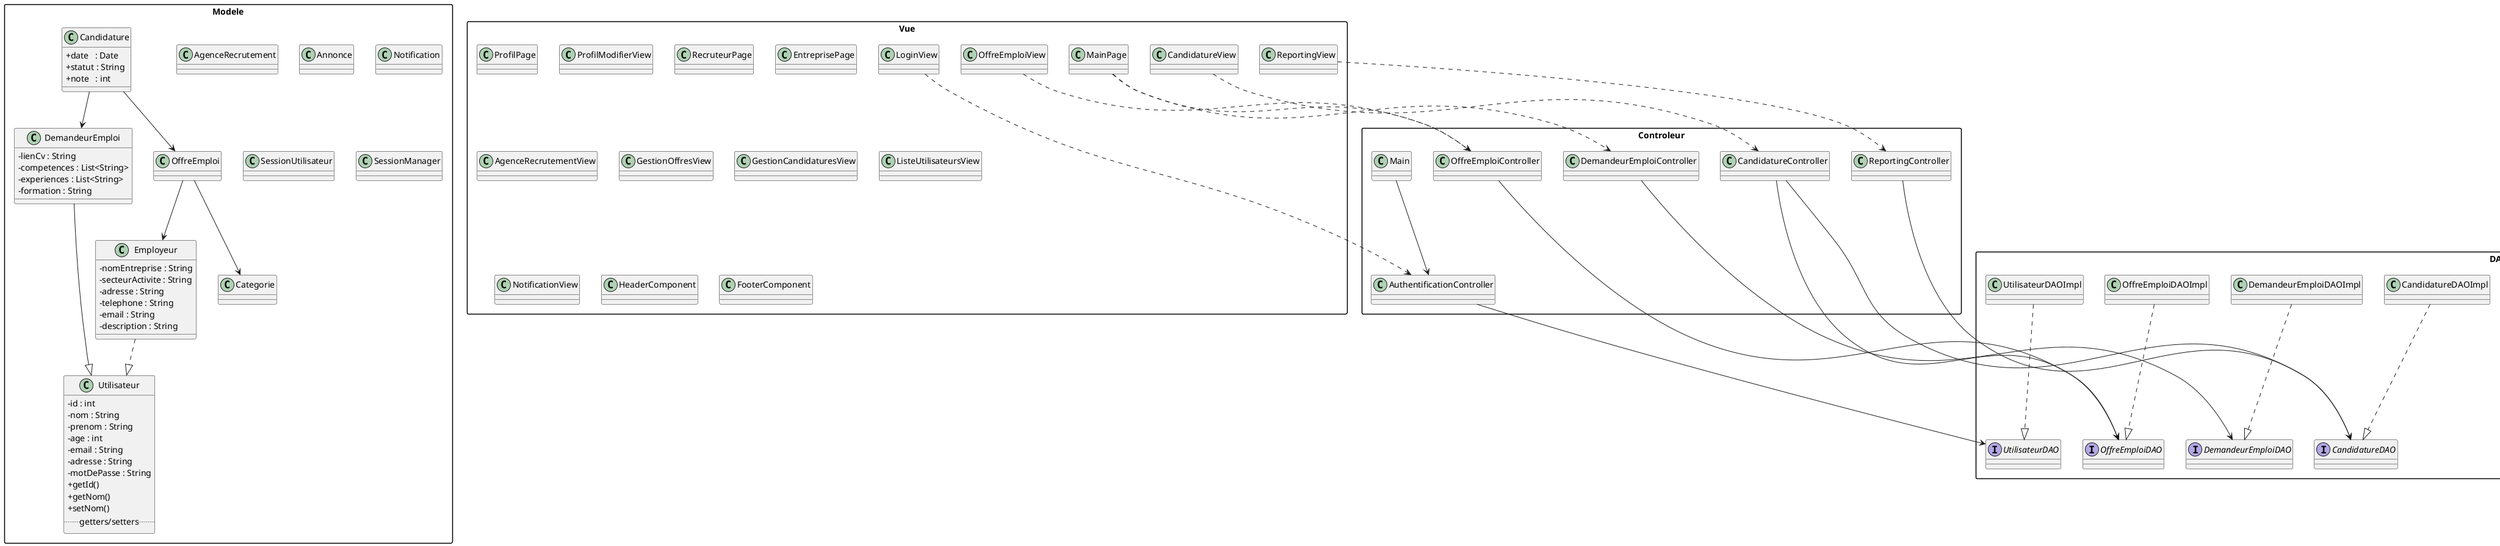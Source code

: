@startuml
'———————————————————————————————————————————————
'  Diagramme de classes – Projet Recrutement
'———————————————————————————————————————————————
skinparam packageStyle rectangle
skinparam classAttributeIconSize 0

'=====================================================================
' 1) COUCHE MODELE
'=====================================================================
package "Modele" {

    class Utilisateur {
        -id : int
        -nom : String
        -prenom : String
        -age : int
        -email : String
        -adresse : String
        -motDePasse : String
        +getId()
        +getNom()
        +setNom()
        ..getters/setters..
    }

    class DemandeurEmploi {
        -lienCv : String
        -competences : List<String>
        -experiences : List<String>
        -formation : String
    }

    class Employeur {
        -nomEntreprise : String
        -secteurActivite : String
        -adresse : String
        -telephone : String
        -email : String
        -description : String
    }

    class AgenceRecrutement
    class OffreEmploi
    class Annonce
    class Candidature {
        +date   : Date
        +statut : String
        +note   : int
    }
    class Categorie
    class Notification
    class SessionUtilisateur
    class SessionManager
}

DemandeurEmploi --|> Utilisateur
Employeur        ..|> Utilisateur
Candidature --> DemandeurEmploi
Candidature --> OffreEmploi
OffreEmploi --> Employeur
OffreEmploi --> Categorie


'=====================================================================
' 2) COUCHE DAO
'=====================================================================
package "DAO" {

    interface UtilisateurDAO
    interface DemandeurEmploiDAO
    interface EmployeurDAO
    interface OffreEmploiDAO
    interface CandidatureDAO
    interface CategorieDAO
    interface NotificationDAO
    interface AgenceRecrutementDAO

    class UtilisateurDAOImpl
    class DemandeurEmploiDAOImpl
    class EmployeurDAOImpl
    class OffreEmploiDAOImpl
    class CandidatureDAOImpl
    class CategorieDAOImpl
    class NotificationDAOImpl
    class AgenceRecrutementDAOImpl
}

UtilisateurDAOImpl         ..|> UtilisateurDAO
DemandeurEmploiDAOImpl     ..|> DemandeurEmploiDAO
EmployeurDAOImpl           ..|> EmployeurDAO
OffreEmploiDAOImpl         ..|> OffreEmploiDAO
CandidatureDAOImpl         ..|> CandidatureDAO
CategorieDAOImpl           ..|> CategorieDAO
NotificationDAOImpl        ..|> NotificationDAO
AgenceRecrutementDAOImpl   ..|> AgenceRecrutementDAO


'=====================================================================
' 3) COUCHE CONTROLEUR
'=====================================================================
package "Controleur" {
    class Main
    class AuthentificationController
    class DemandeurEmploiController
    class OffreEmploiController
    class CandidatureController
    class ReportingController
}

Main                       --> AuthentificationController
AuthentificationController --> UtilisateurDAO
DemandeurEmploiController  --> DemandeurEmploiDAO
OffreEmploiController      --> OffreEmploiDAO
CandidatureController      --> OffreEmploiDAO
CandidatureController      --> CandidatureDAO
ReportingController        --> CandidatureDAO


'=====================================================================
' 4) COUCHE VUE (Swing)
'=====================================================================
package "Vue" {
    class LoginView
    class MainPage
    class ProfilPage
    class ProfilModifierView
    class RecruteurPage
    class EntreprisePage
    class AgenceRecrutementView
    class GestionOffresView
    class GestionCandidaturesView
    class OffreEmploiView
    class CandidatureView
    class ReportingView
    class ListeUtilisateursView
    class NotificationView
    class HeaderComponent
    class FooterComponent
}

' ——— Liaisons principales Vue -> Contrôleur ———
LoginView        ..> AuthentificationController
MainPage         ..> DemandeurEmploiController
MainPage         ..> OffreEmploiController
OffreEmploiView  ..> OffreEmploiController
CandidatureView  ..> CandidatureController
ReportingView    ..> ReportingController

@enduml
